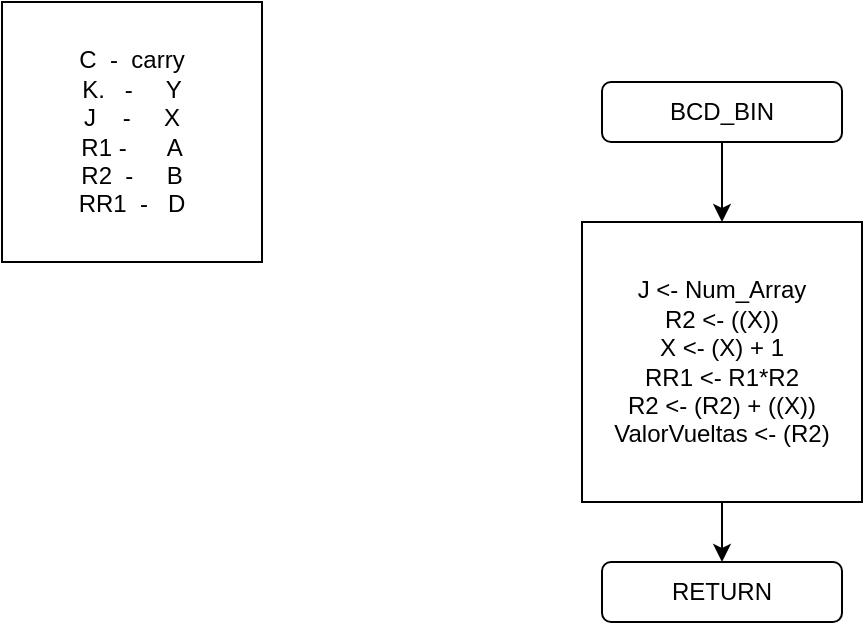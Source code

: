 <mxfile version="14.4.3" type="device"><diagram id="iRg2b2lDXs0Kd0kvxXRm" name="Page-1"><mxGraphModel dx="1453" dy="785" grid="1" gridSize="10" guides="1" tooltips="1" connect="1" arrows="1" fold="1" page="1" pageScale="1" pageWidth="850" pageHeight="1100" math="0" shadow="0"><root><mxCell id="0"/><mxCell id="1" parent="0"/><mxCell id="RlwnIJ3hCPyf-Fs0ZikO-1" value="C &amp;nbsp;- &amp;nbsp;carry&lt;br&gt;K. &amp;nbsp; - &amp;nbsp; &amp;nbsp; Y&lt;br&gt;J &amp;nbsp; &amp;nbsp;- &amp;nbsp; &amp;nbsp; X&lt;br&gt;R1 - &amp;nbsp; &amp;nbsp; &amp;nbsp;A&lt;br&gt;R2 &amp;nbsp;- &amp;nbsp; &amp;nbsp; B&lt;br&gt;RR1 &amp;nbsp;- &amp;nbsp; D" style="whiteSpace=wrap;html=1;aspect=fixed;" parent="1" vertex="1"><mxGeometry x="10" y="40" width="130" height="130" as="geometry"/></mxCell><mxCell id="RlwnIJ3hCPyf-Fs0ZikO-4" style="edgeStyle=orthogonalEdgeStyle;rounded=0;orthogonalLoop=1;jettySize=auto;html=1;exitX=0.5;exitY=1;exitDx=0;exitDy=0;entryX=0.5;entryY=0;entryDx=0;entryDy=0;" parent="1" source="RlwnIJ3hCPyf-Fs0ZikO-2" target="RlwnIJ3hCPyf-Fs0ZikO-3" edge="1"><mxGeometry relative="1" as="geometry"/></mxCell><mxCell id="RlwnIJ3hCPyf-Fs0ZikO-2" value="BCD_BIN" style="rounded=1;whiteSpace=wrap;html=1;" parent="1" vertex="1"><mxGeometry x="310" y="80" width="120" height="30" as="geometry"/></mxCell><mxCell id="RlwnIJ3hCPyf-Fs0ZikO-6" style="edgeStyle=orthogonalEdgeStyle;rounded=0;orthogonalLoop=1;jettySize=auto;html=1;exitX=0.5;exitY=1;exitDx=0;exitDy=0;entryX=0.5;entryY=0;entryDx=0;entryDy=0;" parent="1" source="RlwnIJ3hCPyf-Fs0ZikO-3" target="RlwnIJ3hCPyf-Fs0ZikO-5" edge="1"><mxGeometry relative="1" as="geometry"/></mxCell><mxCell id="RlwnIJ3hCPyf-Fs0ZikO-3" value="J &amp;lt;- Num_Array&lt;br&gt;R2 &amp;lt;- ((X))&lt;br&gt;X &amp;lt;- (X) + 1&lt;br&gt;RR1 &amp;lt;- R1*R2&lt;br&gt;R2 &amp;lt;- (R2) + ((X))&lt;br&gt;ValorVueltas &amp;lt;- (R2)" style="whiteSpace=wrap;html=1;aspect=fixed;" parent="1" vertex="1"><mxGeometry x="300" y="150" width="140" height="140" as="geometry"/></mxCell><mxCell id="RlwnIJ3hCPyf-Fs0ZikO-5" value="RETURN" style="rounded=1;whiteSpace=wrap;html=1;" parent="1" vertex="1"><mxGeometry x="310" y="320" width="120" height="30" as="geometry"/></mxCell></root></mxGraphModel></diagram></mxfile>